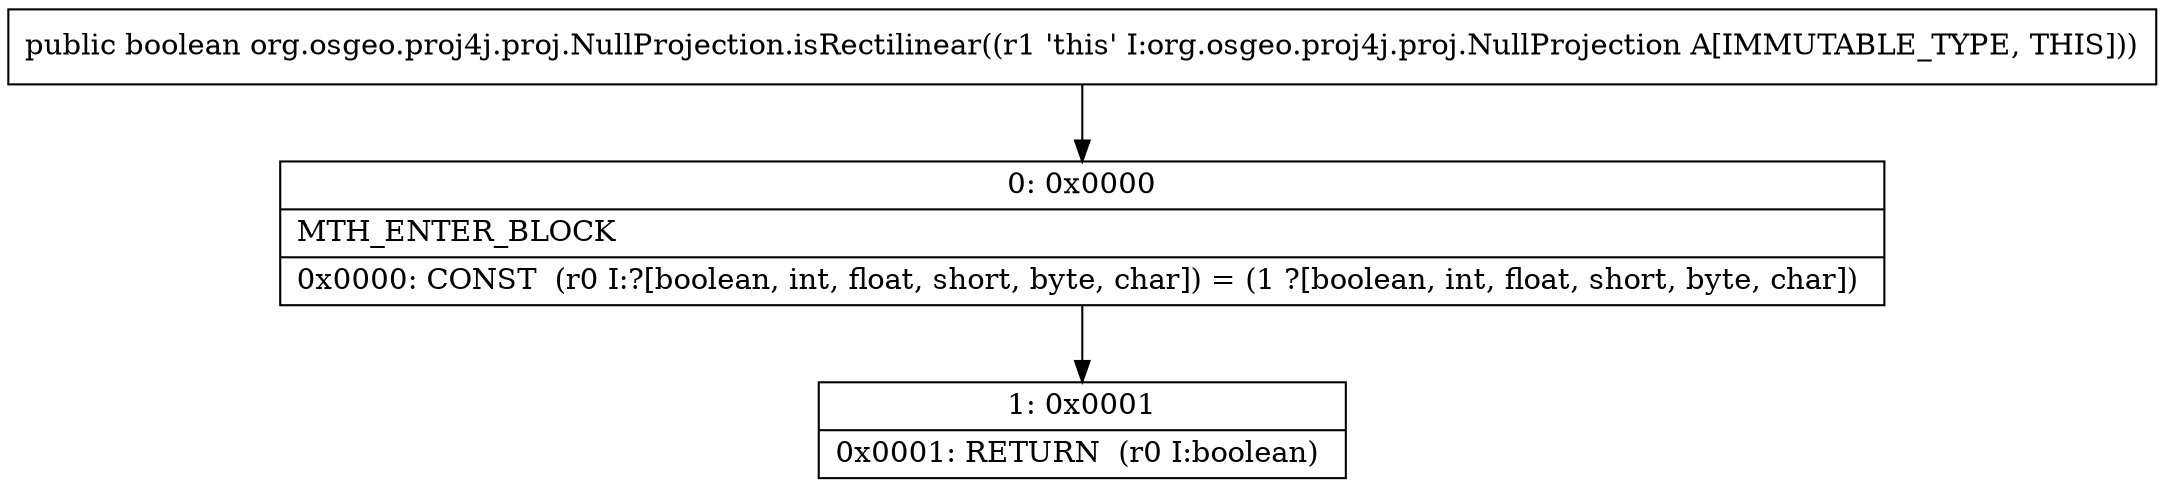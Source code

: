 digraph "CFG fororg.osgeo.proj4j.proj.NullProjection.isRectilinear()Z" {
Node_0 [shape=record,label="{0\:\ 0x0000|MTH_ENTER_BLOCK\l|0x0000: CONST  (r0 I:?[boolean, int, float, short, byte, char]) = (1 ?[boolean, int, float, short, byte, char]) \l}"];
Node_1 [shape=record,label="{1\:\ 0x0001|0x0001: RETURN  (r0 I:boolean) \l}"];
MethodNode[shape=record,label="{public boolean org.osgeo.proj4j.proj.NullProjection.isRectilinear((r1 'this' I:org.osgeo.proj4j.proj.NullProjection A[IMMUTABLE_TYPE, THIS])) }"];
MethodNode -> Node_0;
Node_0 -> Node_1;
}

